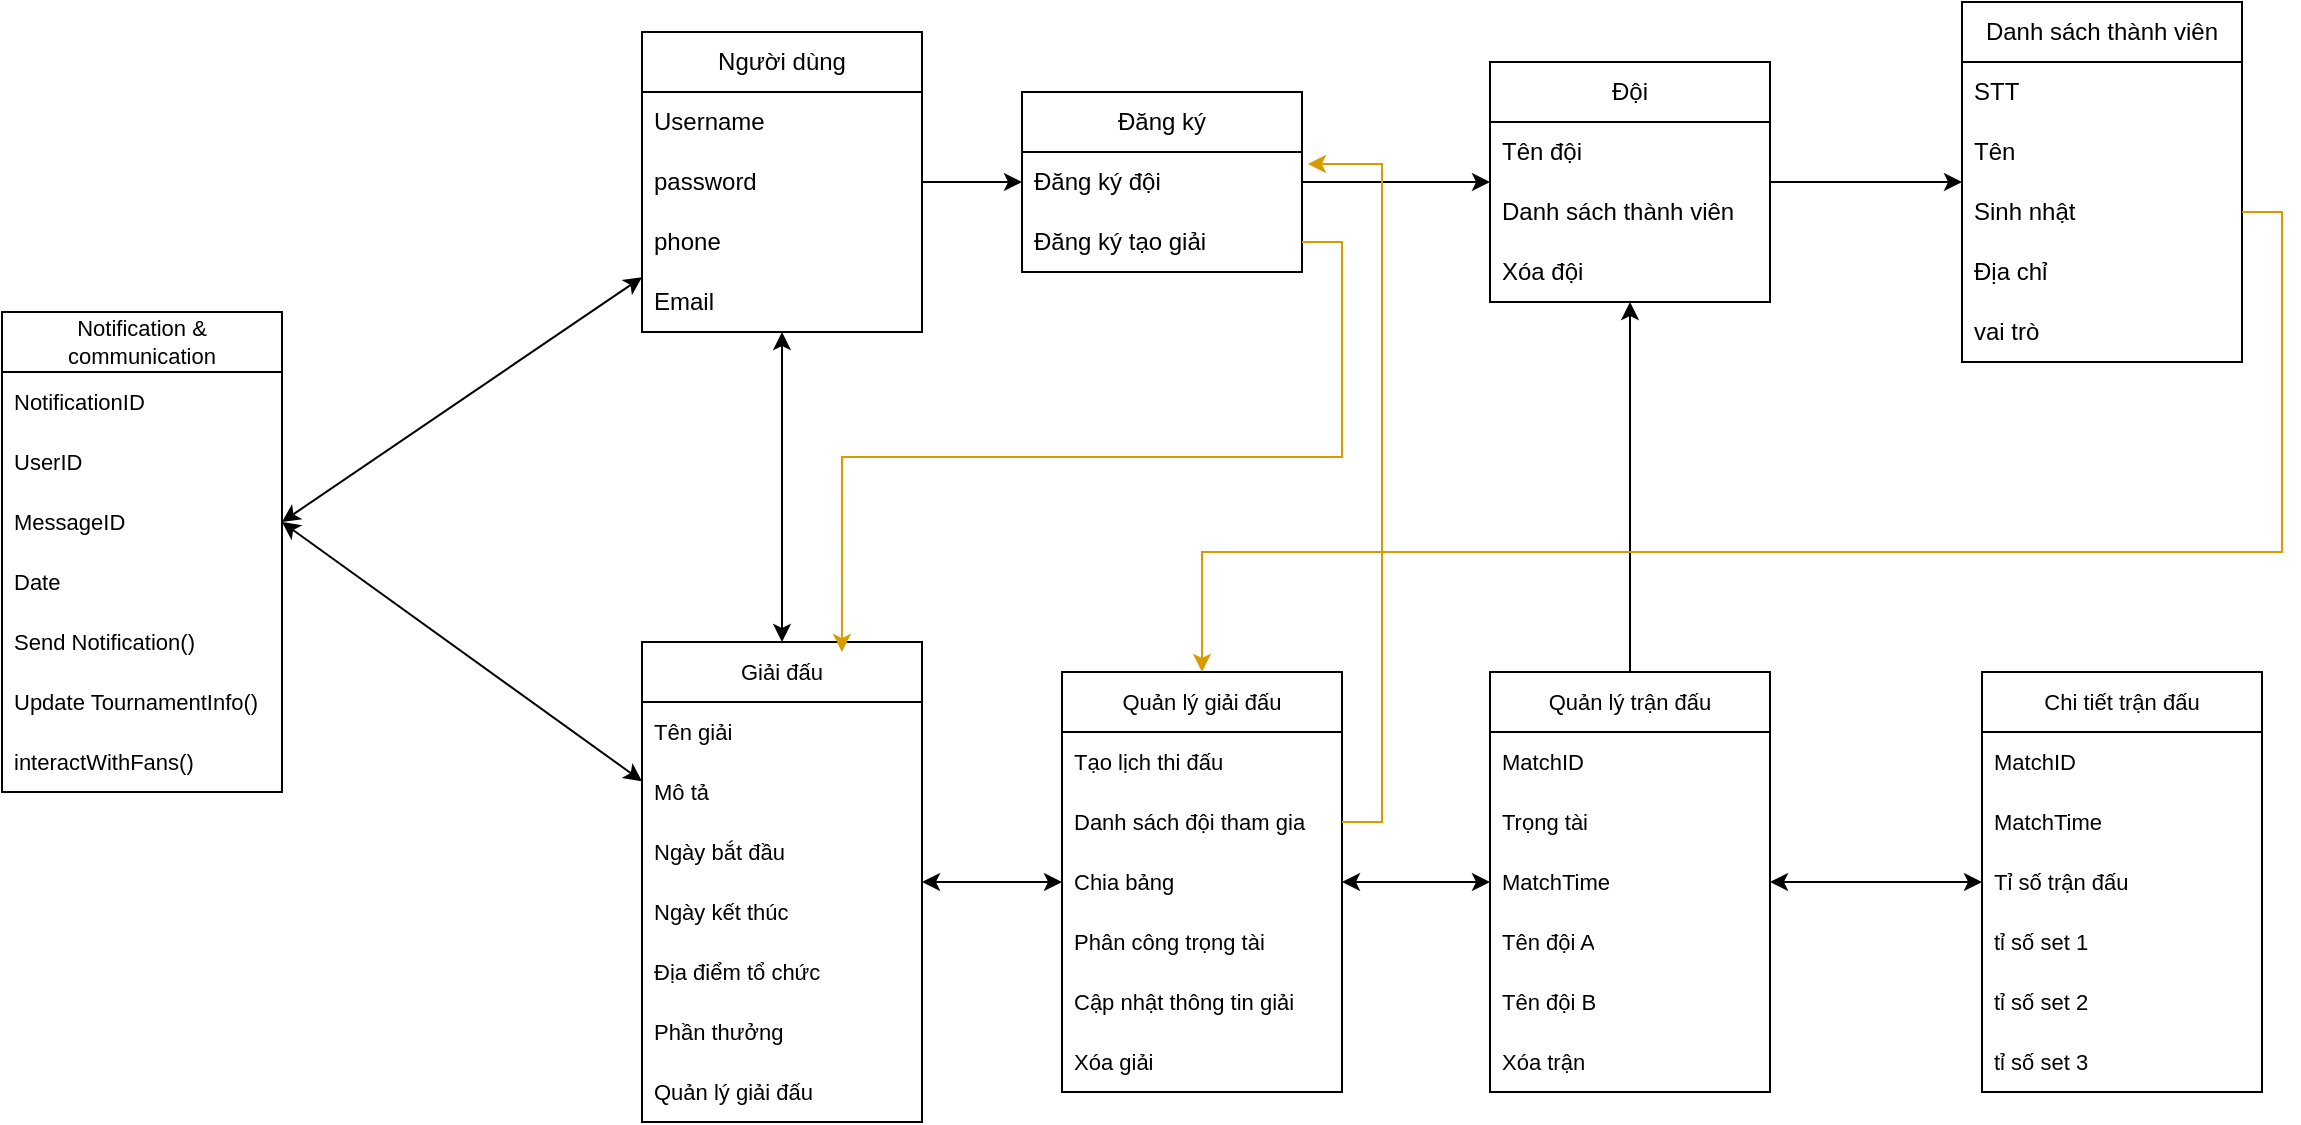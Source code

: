 <mxfile version="24.5.3" type="device">
  <diagram id="C5RBs43oDa-KdzZeNtuy" name="Page-1">
    <mxGraphModel dx="2165" dy="1817" grid="1" gridSize="10" guides="1" tooltips="1" connect="1" arrows="1" fold="1" page="1" pageScale="1" pageWidth="827" pageHeight="1169" math="0" shadow="0">
      <root>
        <mxCell id="WIyWlLk6GJQsqaUBKTNV-0" />
        <mxCell id="WIyWlLk6GJQsqaUBKTNV-1" parent="WIyWlLk6GJQsqaUBKTNV-0" />
        <mxCell id="aasf40vaRJJcWNclpzJb-20" value="" style="edgeStyle=orthogonalEdgeStyle;rounded=0;orthogonalLoop=1;jettySize=auto;html=1;" parent="WIyWlLk6GJQsqaUBKTNV-1" source="aasf40vaRJJcWNclpzJb-0" target="aasf40vaRJJcWNclpzJb-17" edge="1">
          <mxGeometry relative="1" as="geometry" />
        </mxCell>
        <mxCell id="aasf40vaRJJcWNclpzJb-0" value="Người dùng" style="swimlane;fontStyle=0;childLayout=stackLayout;horizontal=1;startSize=30;horizontalStack=0;resizeParent=1;resizeParentMax=0;resizeLast=0;collapsible=1;marginBottom=0;whiteSpace=wrap;html=1;" parent="WIyWlLk6GJQsqaUBKTNV-1" vertex="1">
          <mxGeometry x="-150" y="-200" width="140" height="150" as="geometry" />
        </mxCell>
        <mxCell id="aasf40vaRJJcWNclpzJb-1" value="Username" style="text;strokeColor=none;fillColor=none;align=left;verticalAlign=middle;spacingLeft=4;spacingRight=4;overflow=hidden;points=[[0,0.5],[1,0.5]];portConstraint=eastwest;rotatable=0;whiteSpace=wrap;html=1;" parent="aasf40vaRJJcWNclpzJb-0" vertex="1">
          <mxGeometry y="30" width="140" height="30" as="geometry" />
        </mxCell>
        <mxCell id="aasf40vaRJJcWNclpzJb-2" value="password" style="text;strokeColor=none;fillColor=none;align=left;verticalAlign=middle;spacingLeft=4;spacingRight=4;overflow=hidden;points=[[0,0.5],[1,0.5]];portConstraint=eastwest;rotatable=0;whiteSpace=wrap;html=1;" parent="aasf40vaRJJcWNclpzJb-0" vertex="1">
          <mxGeometry y="60" width="140" height="30" as="geometry" />
        </mxCell>
        <mxCell id="uejMMBR5jX0cktjcc9AN-0" value="phone" style="text;strokeColor=none;fillColor=none;align=left;verticalAlign=middle;spacingLeft=4;spacingRight=4;overflow=hidden;points=[[0,0.5],[1,0.5]];portConstraint=eastwest;rotatable=0;whiteSpace=wrap;html=1;" vertex="1" parent="aasf40vaRJJcWNclpzJb-0">
          <mxGeometry y="90" width="140" height="30" as="geometry" />
        </mxCell>
        <mxCell id="uejMMBR5jX0cktjcc9AN-1" value="Email" style="text;strokeColor=none;fillColor=none;align=left;verticalAlign=middle;spacingLeft=4;spacingRight=4;overflow=hidden;points=[[0,0.5],[1,0.5]];portConstraint=eastwest;rotatable=0;whiteSpace=wrap;html=1;" vertex="1" parent="aasf40vaRJJcWNclpzJb-0">
          <mxGeometry y="120" width="140" height="30" as="geometry" />
        </mxCell>
        <mxCell id="aasf40vaRJJcWNclpzJb-29" value="" style="edgeStyle=orthogonalEdgeStyle;rounded=0;orthogonalLoop=1;jettySize=auto;html=1;" parent="WIyWlLk6GJQsqaUBKTNV-1" source="aasf40vaRJJcWNclpzJb-17" target="aasf40vaRJJcWNclpzJb-26" edge="1">
          <mxGeometry relative="1" as="geometry" />
        </mxCell>
        <mxCell id="aasf40vaRJJcWNclpzJb-17" value="Đăng ký" style="swimlane;fontStyle=0;childLayout=stackLayout;horizontal=1;startSize=30;horizontalStack=0;resizeParent=1;resizeParentMax=0;resizeLast=0;collapsible=1;marginBottom=0;whiteSpace=wrap;html=1;" parent="WIyWlLk6GJQsqaUBKTNV-1" vertex="1">
          <mxGeometry x="40" y="-170" width="140" height="90" as="geometry" />
        </mxCell>
        <mxCell id="aasf40vaRJJcWNclpzJb-18" value="Đăng ký đội" style="text;strokeColor=none;fillColor=none;align=left;verticalAlign=middle;spacingLeft=4;spacingRight=4;overflow=hidden;points=[[0,0.5],[1,0.5]];portConstraint=eastwest;rotatable=0;whiteSpace=wrap;html=1;" parent="aasf40vaRJJcWNclpzJb-17" vertex="1">
          <mxGeometry y="30" width="140" height="30" as="geometry" />
        </mxCell>
        <mxCell id="aasf40vaRJJcWNclpzJb-19" value="Đăng ký tạo giải" style="text;strokeColor=none;fillColor=none;align=left;verticalAlign=middle;spacingLeft=4;spacingRight=4;overflow=hidden;points=[[0,0.5],[1,0.5]];portConstraint=eastwest;rotatable=0;whiteSpace=wrap;html=1;" parent="aasf40vaRJJcWNclpzJb-17" vertex="1">
          <mxGeometry y="60" width="140" height="30" as="geometry" />
        </mxCell>
        <mxCell id="aasf40vaRJJcWNclpzJb-34" value="" style="edgeStyle=orthogonalEdgeStyle;rounded=0;orthogonalLoop=1;jettySize=auto;html=1;" parent="WIyWlLk6GJQsqaUBKTNV-1" source="aasf40vaRJJcWNclpzJb-26" target="aasf40vaRJJcWNclpzJb-31" edge="1">
          <mxGeometry relative="1" as="geometry" />
        </mxCell>
        <mxCell id="aasf40vaRJJcWNclpzJb-26" value="Đội" style="swimlane;fontStyle=0;childLayout=stackLayout;horizontal=1;startSize=30;horizontalStack=0;resizeParent=1;resizeParentMax=0;resizeLast=0;collapsible=1;marginBottom=0;whiteSpace=wrap;html=1;" parent="WIyWlLk6GJQsqaUBKTNV-1" vertex="1">
          <mxGeometry x="274" y="-185" width="140" height="120" as="geometry" />
        </mxCell>
        <mxCell id="aasf40vaRJJcWNclpzJb-27" value="Tên đội" style="text;strokeColor=none;fillColor=none;align=left;verticalAlign=middle;spacingLeft=4;spacingRight=4;overflow=hidden;points=[[0,0.5],[1,0.5]];portConstraint=eastwest;rotatable=0;whiteSpace=wrap;html=1;" parent="aasf40vaRJJcWNclpzJb-26" vertex="1">
          <mxGeometry y="30" width="140" height="30" as="geometry" />
        </mxCell>
        <mxCell id="aasf40vaRJJcWNclpzJb-28" value="Danh sách thành viên" style="text;strokeColor=none;fillColor=none;align=left;verticalAlign=middle;spacingLeft=4;spacingRight=4;overflow=hidden;points=[[0,0.5],[1,0.5]];portConstraint=eastwest;rotatable=0;whiteSpace=wrap;html=1;" parent="aasf40vaRJJcWNclpzJb-26" vertex="1">
          <mxGeometry y="60" width="140" height="30" as="geometry" />
        </mxCell>
        <mxCell id="aasf40vaRJJcWNclpzJb-92" value="Xóa đội" style="text;strokeColor=none;fillColor=none;align=left;verticalAlign=middle;spacingLeft=4;spacingRight=4;overflow=hidden;points=[[0,0.5],[1,0.5]];portConstraint=eastwest;rotatable=0;whiteSpace=wrap;html=1;" parent="aasf40vaRJJcWNclpzJb-26" vertex="1">
          <mxGeometry y="90" width="140" height="30" as="geometry" />
        </mxCell>
        <mxCell id="aasf40vaRJJcWNclpzJb-31" value="Danh sách thành viên" style="swimlane;fontStyle=0;childLayout=stackLayout;horizontal=1;startSize=30;horizontalStack=0;resizeParent=1;resizeParentMax=0;resizeLast=0;collapsible=1;marginBottom=0;whiteSpace=wrap;html=1;" parent="WIyWlLk6GJQsqaUBKTNV-1" vertex="1">
          <mxGeometry x="510" y="-215" width="140" height="180" as="geometry" />
        </mxCell>
        <mxCell id="aasf40vaRJJcWNclpzJb-32" value="STT" style="text;strokeColor=none;fillColor=none;align=left;verticalAlign=middle;spacingLeft=4;spacingRight=4;overflow=hidden;points=[[0,0.5],[1,0.5]];portConstraint=eastwest;rotatable=0;whiteSpace=wrap;html=1;" parent="aasf40vaRJJcWNclpzJb-31" vertex="1">
          <mxGeometry y="30" width="140" height="30" as="geometry" />
        </mxCell>
        <mxCell id="aasf40vaRJJcWNclpzJb-33" value="Tên" style="text;strokeColor=none;fillColor=none;align=left;verticalAlign=middle;spacingLeft=4;spacingRight=4;overflow=hidden;points=[[0,0.5],[1,0.5]];portConstraint=eastwest;rotatable=0;whiteSpace=wrap;html=1;" parent="aasf40vaRJJcWNclpzJb-31" vertex="1">
          <mxGeometry y="60" width="140" height="30" as="geometry" />
        </mxCell>
        <mxCell id="aasf40vaRJJcWNclpzJb-35" value="Sinh nhật" style="text;strokeColor=none;fillColor=none;align=left;verticalAlign=middle;spacingLeft=4;spacingRight=4;overflow=hidden;points=[[0,0.5],[1,0.5]];portConstraint=eastwest;rotatable=0;whiteSpace=wrap;html=1;" parent="aasf40vaRJJcWNclpzJb-31" vertex="1">
          <mxGeometry y="90" width="140" height="30" as="geometry" />
        </mxCell>
        <mxCell id="aasf40vaRJJcWNclpzJb-36" value="Địa chỉ" style="text;strokeColor=none;fillColor=none;align=left;verticalAlign=middle;spacingLeft=4;spacingRight=4;overflow=hidden;points=[[0,0.5],[1,0.5]];portConstraint=eastwest;rotatable=0;whiteSpace=wrap;html=1;" parent="aasf40vaRJJcWNclpzJb-31" vertex="1">
          <mxGeometry y="120" width="140" height="30" as="geometry" />
        </mxCell>
        <mxCell id="aasf40vaRJJcWNclpzJb-37" value="vai trò" style="text;strokeColor=none;fillColor=none;align=left;verticalAlign=middle;spacingLeft=4;spacingRight=4;overflow=hidden;points=[[0,0.5],[1,0.5]];portConstraint=eastwest;rotatable=0;whiteSpace=wrap;html=1;" parent="aasf40vaRJJcWNclpzJb-31" vertex="1">
          <mxGeometry y="150" width="140" height="30" as="geometry" />
        </mxCell>
        <mxCell id="aasf40vaRJJcWNclpzJb-54" style="edgeStyle=none;shape=connector;rounded=0;orthogonalLoop=1;jettySize=auto;html=1;exitX=0.5;exitY=0;exitDx=0;exitDy=0;strokeColor=default;align=center;verticalAlign=middle;fontFamily=Helvetica;fontSize=11;fontColor=default;labelBackgroundColor=default;startArrow=classic;endArrow=classic;" parent="WIyWlLk6GJQsqaUBKTNV-1" source="aasf40vaRJJcWNclpzJb-39" target="aasf40vaRJJcWNclpzJb-0" edge="1">
          <mxGeometry relative="1" as="geometry" />
        </mxCell>
        <mxCell id="aasf40vaRJJcWNclpzJb-80" value="" style="edgeStyle=none;shape=connector;rounded=0;orthogonalLoop=1;jettySize=auto;html=1;strokeColor=default;align=center;verticalAlign=middle;fontFamily=Helvetica;fontSize=11;fontColor=default;labelBackgroundColor=default;startArrow=classic;endArrow=classic;" parent="WIyWlLk6GJQsqaUBKTNV-1" source="aasf40vaRJJcWNclpzJb-39" target="aasf40vaRJJcWNclpzJb-72" edge="1">
          <mxGeometry relative="1" as="geometry" />
        </mxCell>
        <mxCell id="aasf40vaRJJcWNclpzJb-39" value="Giải đấu" style="swimlane;fontStyle=0;childLayout=stackLayout;horizontal=1;startSize=30;horizontalStack=0;resizeParent=1;resizeParentMax=0;resizeLast=0;collapsible=1;marginBottom=0;whiteSpace=wrap;html=1;fontFamily=Helvetica;fontSize=11;fontColor=default;labelBackgroundColor=default;" parent="WIyWlLk6GJQsqaUBKTNV-1" vertex="1">
          <mxGeometry x="-150" y="105" width="140" height="240" as="geometry" />
        </mxCell>
        <mxCell id="aasf40vaRJJcWNclpzJb-60" value="Tên giải" style="text;strokeColor=none;fillColor=none;align=left;verticalAlign=middle;spacingLeft=4;spacingRight=4;overflow=hidden;points=[[0,0.5],[1,0.5]];portConstraint=eastwest;rotatable=0;whiteSpace=wrap;html=1;fontFamily=Helvetica;fontSize=11;fontColor=default;labelBackgroundColor=default;" parent="aasf40vaRJJcWNclpzJb-39" vertex="1">
          <mxGeometry y="30" width="140" height="30" as="geometry" />
        </mxCell>
        <mxCell id="aasf40vaRJJcWNclpzJb-61" value="Mô tả" style="text;strokeColor=none;fillColor=none;align=left;verticalAlign=middle;spacingLeft=4;spacingRight=4;overflow=hidden;points=[[0,0.5],[1,0.5]];portConstraint=eastwest;rotatable=0;whiteSpace=wrap;html=1;fontFamily=Helvetica;fontSize=11;fontColor=default;labelBackgroundColor=default;" parent="aasf40vaRJJcWNclpzJb-39" vertex="1">
          <mxGeometry y="60" width="140" height="30" as="geometry" />
        </mxCell>
        <mxCell id="aasf40vaRJJcWNclpzJb-62" value="Ngày bắt đầu" style="text;strokeColor=none;fillColor=none;align=left;verticalAlign=middle;spacingLeft=4;spacingRight=4;overflow=hidden;points=[[0,0.5],[1,0.5]];portConstraint=eastwest;rotatable=0;whiteSpace=wrap;html=1;fontFamily=Helvetica;fontSize=11;fontColor=default;labelBackgroundColor=default;" parent="aasf40vaRJJcWNclpzJb-39" vertex="1">
          <mxGeometry y="90" width="140" height="30" as="geometry" />
        </mxCell>
        <mxCell id="aasf40vaRJJcWNclpzJb-63" value="Ngày kết thúc" style="text;strokeColor=none;fillColor=none;align=left;verticalAlign=middle;spacingLeft=4;spacingRight=4;overflow=hidden;points=[[0,0.5],[1,0.5]];portConstraint=eastwest;rotatable=0;whiteSpace=wrap;html=1;fontFamily=Helvetica;fontSize=11;fontColor=default;labelBackgroundColor=default;" parent="aasf40vaRJJcWNclpzJb-39" vertex="1">
          <mxGeometry y="120" width="140" height="30" as="geometry" />
        </mxCell>
        <mxCell id="aasf40vaRJJcWNclpzJb-47" value="Địa điểm tổ chức" style="text;strokeColor=none;fillColor=none;align=left;verticalAlign=middle;spacingLeft=4;spacingRight=4;overflow=hidden;points=[[0,0.5],[1,0.5]];portConstraint=eastwest;rotatable=0;whiteSpace=wrap;html=1;fontFamily=Helvetica;fontSize=11;fontColor=default;labelBackgroundColor=default;" parent="aasf40vaRJJcWNclpzJb-39" vertex="1">
          <mxGeometry y="150" width="140" height="30" as="geometry" />
        </mxCell>
        <mxCell id="aasf40vaRJJcWNclpzJb-71" value="Phần thưởng" style="text;strokeColor=none;fillColor=none;align=left;verticalAlign=middle;spacingLeft=4;spacingRight=4;overflow=hidden;points=[[0,0.5],[1,0.5]];portConstraint=eastwest;rotatable=0;whiteSpace=wrap;html=1;fontFamily=Helvetica;fontSize=11;fontColor=default;labelBackgroundColor=default;" parent="aasf40vaRJJcWNclpzJb-39" vertex="1">
          <mxGeometry y="180" width="140" height="30" as="geometry" />
        </mxCell>
        <mxCell id="aasf40vaRJJcWNclpzJb-70" value="Quản lý giải đấu" style="text;strokeColor=none;fillColor=none;align=left;verticalAlign=middle;spacingLeft=4;spacingRight=4;overflow=hidden;points=[[0,0.5],[1,0.5]];portConstraint=eastwest;rotatable=0;whiteSpace=wrap;html=1;fontFamily=Helvetica;fontSize=11;fontColor=default;labelBackgroundColor=default;" parent="aasf40vaRJJcWNclpzJb-39" vertex="1">
          <mxGeometry y="210" width="140" height="30" as="geometry" />
        </mxCell>
        <mxCell id="aasf40vaRJJcWNclpzJb-91" value="" style="edgeStyle=none;shape=connector;rounded=0;orthogonalLoop=1;jettySize=auto;html=1;strokeColor=default;align=center;verticalAlign=middle;fontFamily=Helvetica;fontSize=11;fontColor=default;labelBackgroundColor=default;startArrow=classic;endArrow=classic;" parent="WIyWlLk6GJQsqaUBKTNV-1" source="aasf40vaRJJcWNclpzJb-72" target="aasf40vaRJJcWNclpzJb-84" edge="1">
          <mxGeometry relative="1" as="geometry" />
        </mxCell>
        <mxCell id="aasf40vaRJJcWNclpzJb-72" value="Quản lý giải đấu" style="swimlane;fontStyle=0;childLayout=stackLayout;horizontal=1;startSize=30;horizontalStack=0;resizeParent=1;resizeParentMax=0;resizeLast=0;collapsible=1;marginBottom=0;whiteSpace=wrap;html=1;fontFamily=Helvetica;fontSize=11;fontColor=default;labelBackgroundColor=default;" parent="WIyWlLk6GJQsqaUBKTNV-1" vertex="1">
          <mxGeometry x="60" y="120" width="140" height="210" as="geometry" />
        </mxCell>
        <mxCell id="aasf40vaRJJcWNclpzJb-73" value="Tạo lịch thi đấu" style="text;strokeColor=none;fillColor=none;align=left;verticalAlign=middle;spacingLeft=4;spacingRight=4;overflow=hidden;points=[[0,0.5],[1,0.5]];portConstraint=eastwest;rotatable=0;whiteSpace=wrap;html=1;fontFamily=Helvetica;fontSize=11;fontColor=default;labelBackgroundColor=default;" parent="aasf40vaRJJcWNclpzJb-72" vertex="1">
          <mxGeometry y="30" width="140" height="30" as="geometry" />
        </mxCell>
        <mxCell id="aasf40vaRJJcWNclpzJb-74" value="Danh sách đội tham gia" style="text;strokeColor=none;fillColor=none;align=left;verticalAlign=middle;spacingLeft=4;spacingRight=4;overflow=hidden;points=[[0,0.5],[1,0.5]];portConstraint=eastwest;rotatable=0;whiteSpace=wrap;html=1;fontFamily=Helvetica;fontSize=11;fontColor=default;labelBackgroundColor=default;" parent="aasf40vaRJJcWNclpzJb-72" vertex="1">
          <mxGeometry y="60" width="140" height="30" as="geometry" />
        </mxCell>
        <mxCell id="aasf40vaRJJcWNclpzJb-83" value="Chia bảng" style="text;strokeColor=none;fillColor=none;align=left;verticalAlign=middle;spacingLeft=4;spacingRight=4;overflow=hidden;points=[[0,0.5],[1,0.5]];portConstraint=eastwest;rotatable=0;whiteSpace=wrap;html=1;fontFamily=Helvetica;fontSize=11;fontColor=default;labelBackgroundColor=default;" parent="aasf40vaRJJcWNclpzJb-72" vertex="1">
          <mxGeometry y="90" width="140" height="30" as="geometry" />
        </mxCell>
        <mxCell id="aasf40vaRJJcWNclpzJb-75" value="Phân công trọng tài" style="text;strokeColor=none;fillColor=none;align=left;verticalAlign=middle;spacingLeft=4;spacingRight=4;overflow=hidden;points=[[0,0.5],[1,0.5]];portConstraint=eastwest;rotatable=0;whiteSpace=wrap;html=1;fontFamily=Helvetica;fontSize=11;fontColor=default;labelBackgroundColor=default;" parent="aasf40vaRJJcWNclpzJb-72" vertex="1">
          <mxGeometry y="120" width="140" height="30" as="geometry" />
        </mxCell>
        <mxCell id="aasf40vaRJJcWNclpzJb-82" value="Cập nhật thông tin giải" style="text;strokeColor=none;fillColor=none;align=left;verticalAlign=middle;spacingLeft=4;spacingRight=4;overflow=hidden;points=[[0,0.5],[1,0.5]];portConstraint=eastwest;rotatable=0;whiteSpace=wrap;html=1;fontFamily=Helvetica;fontSize=11;fontColor=default;labelBackgroundColor=default;" parent="aasf40vaRJJcWNclpzJb-72" vertex="1">
          <mxGeometry y="150" width="140" height="30" as="geometry" />
        </mxCell>
        <mxCell id="aasf40vaRJJcWNclpzJb-79" value="Xóa giải" style="text;strokeColor=none;fillColor=none;align=left;verticalAlign=middle;spacingLeft=4;spacingRight=4;overflow=hidden;points=[[0,0.5],[1,0.5]];portConstraint=eastwest;rotatable=0;whiteSpace=wrap;html=1;fontFamily=Helvetica;fontSize=11;fontColor=default;labelBackgroundColor=default;" parent="aasf40vaRJJcWNclpzJb-72" vertex="1">
          <mxGeometry y="180" width="140" height="30" as="geometry" />
        </mxCell>
        <mxCell id="uejMMBR5jX0cktjcc9AN-7" style="edgeStyle=orthogonalEdgeStyle;rounded=0;orthogonalLoop=1;jettySize=auto;html=1;exitX=0.5;exitY=0;exitDx=0;exitDy=0;" edge="1" parent="WIyWlLk6GJQsqaUBKTNV-1" source="aasf40vaRJJcWNclpzJb-84" target="aasf40vaRJJcWNclpzJb-26">
          <mxGeometry relative="1" as="geometry" />
        </mxCell>
        <mxCell id="aasf40vaRJJcWNclpzJb-84" value="Quản lý trận đấu" style="swimlane;fontStyle=0;childLayout=stackLayout;horizontal=1;startSize=30;horizontalStack=0;resizeParent=1;resizeParentMax=0;resizeLast=0;collapsible=1;marginBottom=0;whiteSpace=wrap;html=1;fontFamily=Helvetica;fontSize=11;fontColor=default;labelBackgroundColor=default;" parent="WIyWlLk6GJQsqaUBKTNV-1" vertex="1">
          <mxGeometry x="274" y="120" width="140" height="210" as="geometry" />
        </mxCell>
        <mxCell id="aasf40vaRJJcWNclpzJb-85" value="MatchID" style="text;strokeColor=none;fillColor=none;align=left;verticalAlign=middle;spacingLeft=4;spacingRight=4;overflow=hidden;points=[[0,0.5],[1,0.5]];portConstraint=eastwest;rotatable=0;whiteSpace=wrap;html=1;fontFamily=Helvetica;fontSize=11;fontColor=default;labelBackgroundColor=default;" parent="aasf40vaRJJcWNclpzJb-84" vertex="1">
          <mxGeometry y="30" width="140" height="30" as="geometry" />
        </mxCell>
        <mxCell id="aasf40vaRJJcWNclpzJb-101" value="Trọng tài" style="text;strokeColor=none;fillColor=none;align=left;verticalAlign=middle;spacingLeft=4;spacingRight=4;overflow=hidden;points=[[0,0.5],[1,0.5]];portConstraint=eastwest;rotatable=0;whiteSpace=wrap;html=1;fontFamily=Helvetica;fontSize=11;fontColor=default;labelBackgroundColor=default;" parent="aasf40vaRJJcWNclpzJb-84" vertex="1">
          <mxGeometry y="60" width="140" height="30" as="geometry" />
        </mxCell>
        <mxCell id="aasf40vaRJJcWNclpzJb-102" value="MatchTime" style="text;strokeColor=none;fillColor=none;align=left;verticalAlign=middle;spacingLeft=4;spacingRight=4;overflow=hidden;points=[[0,0.5],[1,0.5]];portConstraint=eastwest;rotatable=0;whiteSpace=wrap;html=1;fontFamily=Helvetica;fontSize=11;fontColor=default;labelBackgroundColor=default;" parent="aasf40vaRJJcWNclpzJb-84" vertex="1">
          <mxGeometry y="90" width="140" height="30" as="geometry" />
        </mxCell>
        <mxCell id="aasf40vaRJJcWNclpzJb-86" value="Tên đội A" style="text;strokeColor=none;fillColor=none;align=left;verticalAlign=middle;spacingLeft=4;spacingRight=4;overflow=hidden;points=[[0,0.5],[1,0.5]];portConstraint=eastwest;rotatable=0;whiteSpace=wrap;html=1;fontFamily=Helvetica;fontSize=11;fontColor=default;labelBackgroundColor=default;" parent="aasf40vaRJJcWNclpzJb-84" vertex="1">
          <mxGeometry y="120" width="140" height="30" as="geometry" />
        </mxCell>
        <mxCell id="aasf40vaRJJcWNclpzJb-87" value="Tên đội B" style="text;strokeColor=none;fillColor=none;align=left;verticalAlign=middle;spacingLeft=4;spacingRight=4;overflow=hidden;points=[[0,0.5],[1,0.5]];portConstraint=eastwest;rotatable=0;whiteSpace=wrap;html=1;fontFamily=Helvetica;fontSize=11;fontColor=default;labelBackgroundColor=default;" parent="aasf40vaRJJcWNclpzJb-84" vertex="1">
          <mxGeometry y="150" width="140" height="30" as="geometry" />
        </mxCell>
        <mxCell id="aasf40vaRJJcWNclpzJb-90" value="Xóa trận" style="text;strokeColor=none;fillColor=none;align=left;verticalAlign=middle;spacingLeft=4;spacingRight=4;overflow=hidden;points=[[0,0.5],[1,0.5]];portConstraint=eastwest;rotatable=0;whiteSpace=wrap;html=1;fontFamily=Helvetica;fontSize=11;fontColor=default;labelBackgroundColor=default;" parent="aasf40vaRJJcWNclpzJb-84" vertex="1">
          <mxGeometry y="180" width="140" height="30" as="geometry" />
        </mxCell>
        <mxCell id="aasf40vaRJJcWNclpzJb-93" value="Chi tiết trận đấu" style="swimlane;fontStyle=0;childLayout=stackLayout;horizontal=1;startSize=30;horizontalStack=0;resizeParent=1;resizeParentMax=0;resizeLast=0;collapsible=1;marginBottom=0;whiteSpace=wrap;html=1;fontFamily=Helvetica;fontSize=11;fontColor=default;labelBackgroundColor=default;" parent="WIyWlLk6GJQsqaUBKTNV-1" vertex="1">
          <mxGeometry x="520" y="120" width="140" height="210" as="geometry" />
        </mxCell>
        <mxCell id="aasf40vaRJJcWNclpzJb-94" value="MatchID" style="text;strokeColor=none;fillColor=none;align=left;verticalAlign=middle;spacingLeft=4;spacingRight=4;overflow=hidden;points=[[0,0.5],[1,0.5]];portConstraint=eastwest;rotatable=0;whiteSpace=wrap;html=1;fontFamily=Helvetica;fontSize=11;fontColor=default;labelBackgroundColor=default;" parent="aasf40vaRJJcWNclpzJb-93" vertex="1">
          <mxGeometry y="30" width="140" height="30" as="geometry" />
        </mxCell>
        <mxCell id="aasf40vaRJJcWNclpzJb-103" value="MatchTime" style="text;strokeColor=none;fillColor=none;align=left;verticalAlign=middle;spacingLeft=4;spacingRight=4;overflow=hidden;points=[[0,0.5],[1,0.5]];portConstraint=eastwest;rotatable=0;whiteSpace=wrap;html=1;fontFamily=Helvetica;fontSize=11;fontColor=default;labelBackgroundColor=default;" parent="aasf40vaRJJcWNclpzJb-93" vertex="1">
          <mxGeometry y="60" width="140" height="30" as="geometry" />
        </mxCell>
        <mxCell id="aasf40vaRJJcWNclpzJb-95" value="Tỉ số trận đấu" style="text;strokeColor=none;fillColor=none;align=left;verticalAlign=middle;spacingLeft=4;spacingRight=4;overflow=hidden;points=[[0,0.5],[1,0.5]];portConstraint=eastwest;rotatable=0;whiteSpace=wrap;html=1;fontFamily=Helvetica;fontSize=11;fontColor=default;labelBackgroundColor=default;" parent="aasf40vaRJJcWNclpzJb-93" vertex="1">
          <mxGeometry y="90" width="140" height="30" as="geometry" />
        </mxCell>
        <mxCell id="aasf40vaRJJcWNclpzJb-104" value="tỉ số set 1" style="text;strokeColor=none;fillColor=none;align=left;verticalAlign=middle;spacingLeft=4;spacingRight=4;overflow=hidden;points=[[0,0.5],[1,0.5]];portConstraint=eastwest;rotatable=0;whiteSpace=wrap;html=1;fontFamily=Helvetica;fontSize=11;fontColor=default;labelBackgroundColor=default;" parent="aasf40vaRJJcWNclpzJb-93" vertex="1">
          <mxGeometry y="120" width="140" height="30" as="geometry" />
        </mxCell>
        <mxCell id="aasf40vaRJJcWNclpzJb-105" value="tỉ số set 2" style="text;strokeColor=none;fillColor=none;align=left;verticalAlign=middle;spacingLeft=4;spacingRight=4;overflow=hidden;points=[[0,0.5],[1,0.5]];portConstraint=eastwest;rotatable=0;whiteSpace=wrap;html=1;fontFamily=Helvetica;fontSize=11;fontColor=default;labelBackgroundColor=default;" parent="aasf40vaRJJcWNclpzJb-93" vertex="1">
          <mxGeometry y="150" width="140" height="30" as="geometry" />
        </mxCell>
        <mxCell id="aasf40vaRJJcWNclpzJb-106" value="tỉ số set 3" style="text;strokeColor=none;fillColor=none;align=left;verticalAlign=middle;spacingLeft=4;spacingRight=4;overflow=hidden;points=[[0,0.5],[1,0.5]];portConstraint=eastwest;rotatable=0;whiteSpace=wrap;html=1;fontFamily=Helvetica;fontSize=11;fontColor=default;labelBackgroundColor=default;" parent="aasf40vaRJJcWNclpzJb-93" vertex="1">
          <mxGeometry y="180" width="140" height="30" as="geometry" />
        </mxCell>
        <mxCell id="aasf40vaRJJcWNclpzJb-107" style="edgeStyle=none;shape=connector;rounded=0;orthogonalLoop=1;jettySize=auto;html=1;exitX=1;exitY=0.5;exitDx=0;exitDy=0;entryX=0;entryY=0.5;entryDx=0;entryDy=0;strokeColor=default;align=center;verticalAlign=middle;fontFamily=Helvetica;fontSize=11;fontColor=default;labelBackgroundColor=default;startArrow=classic;endArrow=classic;" parent="WIyWlLk6GJQsqaUBKTNV-1" source="aasf40vaRJJcWNclpzJb-102" target="aasf40vaRJJcWNclpzJb-93" edge="1">
          <mxGeometry relative="1" as="geometry" />
        </mxCell>
        <mxCell id="aasf40vaRJJcWNclpzJb-108" value="Notification &amp;amp; communication" style="swimlane;fontStyle=0;childLayout=stackLayout;horizontal=1;startSize=30;horizontalStack=0;resizeParent=1;resizeParentMax=0;resizeLast=0;collapsible=1;marginBottom=0;whiteSpace=wrap;html=1;fontFamily=Helvetica;fontSize=11;fontColor=default;labelBackgroundColor=default;" parent="WIyWlLk6GJQsqaUBKTNV-1" vertex="1">
          <mxGeometry x="-470" y="-60" width="140" height="240" as="geometry" />
        </mxCell>
        <mxCell id="aasf40vaRJJcWNclpzJb-109" value="NotificationID" style="text;strokeColor=none;fillColor=none;align=left;verticalAlign=middle;spacingLeft=4;spacingRight=4;overflow=hidden;points=[[0,0.5],[1,0.5]];portConstraint=eastwest;rotatable=0;whiteSpace=wrap;html=1;fontFamily=Helvetica;fontSize=11;fontColor=default;labelBackgroundColor=default;" parent="aasf40vaRJJcWNclpzJb-108" vertex="1">
          <mxGeometry y="30" width="140" height="30" as="geometry" />
        </mxCell>
        <mxCell id="aasf40vaRJJcWNclpzJb-110" value="UserID" style="text;strokeColor=none;fillColor=none;align=left;verticalAlign=middle;spacingLeft=4;spacingRight=4;overflow=hidden;points=[[0,0.5],[1,0.5]];portConstraint=eastwest;rotatable=0;whiteSpace=wrap;html=1;fontFamily=Helvetica;fontSize=11;fontColor=default;labelBackgroundColor=default;" parent="aasf40vaRJJcWNclpzJb-108" vertex="1">
          <mxGeometry y="60" width="140" height="30" as="geometry" />
        </mxCell>
        <mxCell id="aasf40vaRJJcWNclpzJb-111" value="MessageID" style="text;strokeColor=none;fillColor=none;align=left;verticalAlign=middle;spacingLeft=4;spacingRight=4;overflow=hidden;points=[[0,0.5],[1,0.5]];portConstraint=eastwest;rotatable=0;whiteSpace=wrap;html=1;fontFamily=Helvetica;fontSize=11;fontColor=default;labelBackgroundColor=default;" parent="aasf40vaRJJcWNclpzJb-108" vertex="1">
          <mxGeometry y="90" width="140" height="30" as="geometry" />
        </mxCell>
        <mxCell id="aasf40vaRJJcWNclpzJb-112" value="Date" style="text;strokeColor=none;fillColor=none;align=left;verticalAlign=middle;spacingLeft=4;spacingRight=4;overflow=hidden;points=[[0,0.5],[1,0.5]];portConstraint=eastwest;rotatable=0;whiteSpace=wrap;html=1;fontFamily=Helvetica;fontSize=11;fontColor=default;labelBackgroundColor=default;" parent="aasf40vaRJJcWNclpzJb-108" vertex="1">
          <mxGeometry y="120" width="140" height="30" as="geometry" />
        </mxCell>
        <mxCell id="aasf40vaRJJcWNclpzJb-113" value="Send Notification()" style="text;strokeColor=none;fillColor=none;align=left;verticalAlign=middle;spacingLeft=4;spacingRight=4;overflow=hidden;points=[[0,0.5],[1,0.5]];portConstraint=eastwest;rotatable=0;whiteSpace=wrap;html=1;fontFamily=Helvetica;fontSize=11;fontColor=default;labelBackgroundColor=default;" parent="aasf40vaRJJcWNclpzJb-108" vertex="1">
          <mxGeometry y="150" width="140" height="30" as="geometry" />
        </mxCell>
        <mxCell id="aasf40vaRJJcWNclpzJb-114" value="Update TournamentInfo()" style="text;strokeColor=none;fillColor=none;align=left;verticalAlign=middle;spacingLeft=4;spacingRight=4;overflow=hidden;points=[[0,0.5],[1,0.5]];portConstraint=eastwest;rotatable=0;whiteSpace=wrap;html=1;fontFamily=Helvetica;fontSize=11;fontColor=default;labelBackgroundColor=default;" parent="aasf40vaRJJcWNclpzJb-108" vertex="1">
          <mxGeometry y="180" width="140" height="30" as="geometry" />
        </mxCell>
        <mxCell id="aasf40vaRJJcWNclpzJb-115" value="interactWithFans() " style="text;strokeColor=none;fillColor=none;align=left;verticalAlign=middle;spacingLeft=4;spacingRight=4;overflow=hidden;points=[[0,0.5],[1,0.5]];portConstraint=eastwest;rotatable=0;whiteSpace=wrap;html=1;fontFamily=Helvetica;fontSize=11;fontColor=default;labelBackgroundColor=default;" parent="aasf40vaRJJcWNclpzJb-108" vertex="1">
          <mxGeometry y="210" width="140" height="30" as="geometry" />
        </mxCell>
        <mxCell id="aasf40vaRJJcWNclpzJb-117" style="edgeStyle=none;shape=connector;rounded=0;orthogonalLoop=1;jettySize=auto;html=1;exitX=1;exitY=0.5;exitDx=0;exitDy=0;strokeColor=default;align=center;verticalAlign=middle;fontFamily=Helvetica;fontSize=11;fontColor=default;labelBackgroundColor=default;startArrow=classic;endArrow=classic;" parent="WIyWlLk6GJQsqaUBKTNV-1" source="aasf40vaRJJcWNclpzJb-111" target="aasf40vaRJJcWNclpzJb-39" edge="1">
          <mxGeometry relative="1" as="geometry" />
        </mxCell>
        <mxCell id="aasf40vaRJJcWNclpzJb-118" style="edgeStyle=none;shape=connector;rounded=0;orthogonalLoop=1;jettySize=auto;html=1;exitX=1;exitY=0.5;exitDx=0;exitDy=0;strokeColor=default;align=center;verticalAlign=middle;fontFamily=Helvetica;fontSize=11;fontColor=default;labelBackgroundColor=default;startArrow=classic;endArrow=classic;" parent="WIyWlLk6GJQsqaUBKTNV-1" source="aasf40vaRJJcWNclpzJb-111" target="aasf40vaRJJcWNclpzJb-0" edge="1">
          <mxGeometry relative="1" as="geometry" />
        </mxCell>
        <mxCell id="uejMMBR5jX0cktjcc9AN-3" style="edgeStyle=orthogonalEdgeStyle;rounded=0;orthogonalLoop=1;jettySize=auto;html=1;exitX=1;exitY=0.5;exitDx=0;exitDy=0;entryX=1.021;entryY=0.2;entryDx=0;entryDy=0;entryPerimeter=0;fillColor=#ffe6cc;strokeColor=#d79b00;" edge="1" parent="WIyWlLk6GJQsqaUBKTNV-1" source="aasf40vaRJJcWNclpzJb-74" target="aasf40vaRJJcWNclpzJb-18">
          <mxGeometry relative="1" as="geometry">
            <Array as="points">
              <mxPoint x="220" y="195" />
              <mxPoint x="220" y="-134" />
            </Array>
          </mxGeometry>
        </mxCell>
        <mxCell id="uejMMBR5jX0cktjcc9AN-6" style="edgeStyle=orthogonalEdgeStyle;rounded=0;orthogonalLoop=1;jettySize=auto;html=1;exitX=1;exitY=0.5;exitDx=0;exitDy=0;entryX=0.714;entryY=0.021;entryDx=0;entryDy=0;entryPerimeter=0;fillColor=#ffe6cc;strokeColor=#d79b00;" edge="1" parent="WIyWlLk6GJQsqaUBKTNV-1" source="aasf40vaRJJcWNclpzJb-19" target="aasf40vaRJJcWNclpzJb-39">
          <mxGeometry relative="1" as="geometry" />
        </mxCell>
        <mxCell id="uejMMBR5jX0cktjcc9AN-9" style="edgeStyle=orthogonalEdgeStyle;rounded=0;orthogonalLoop=1;jettySize=auto;html=1;entryX=0.5;entryY=0;entryDx=0;entryDy=0;fillColor=#ffe6cc;strokeColor=#d79b00;" edge="1" parent="WIyWlLk6GJQsqaUBKTNV-1" source="aasf40vaRJJcWNclpzJb-35" target="aasf40vaRJJcWNclpzJb-72">
          <mxGeometry relative="1" as="geometry">
            <mxPoint x="130" y="70" as="targetPoint" />
            <Array as="points">
              <mxPoint x="670" y="-110" />
              <mxPoint x="670" y="60" />
              <mxPoint x="130" y="60" />
            </Array>
          </mxGeometry>
        </mxCell>
      </root>
    </mxGraphModel>
  </diagram>
</mxfile>
